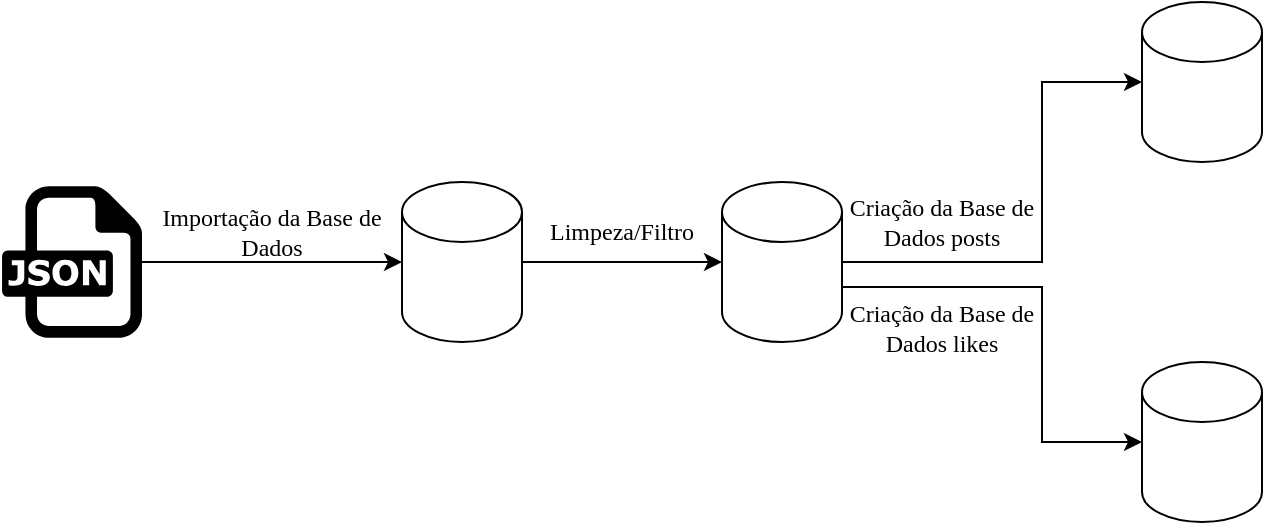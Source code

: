 <mxfile version="24.7.8">
  <diagram name="Página-1" id="k_ndCavd6WrW332zNEvG">
    <mxGraphModel dx="1185" dy="689" grid="1" gridSize="10" guides="1" tooltips="1" connect="1" arrows="1" fold="1" page="1" pageScale="1" pageWidth="827" pageHeight="1169" math="0" shadow="0">
      <root>
        <mxCell id="0" />
        <mxCell id="1" parent="0" />
        <mxCell id="nWFLq_mtjB2sc_mupm8x-5" value="" style="dashed=0;outlineConnect=0;html=1;align=center;labelPosition=center;verticalLabelPosition=bottom;verticalAlign=top;shape=mxgraph.weblogos.json" vertex="1" parent="1">
          <mxGeometry x="80" y="202.1" width="70" height="75.8" as="geometry" />
        </mxCell>
        <mxCell id="nWFLq_mtjB2sc_mupm8x-6" value="&lt;font face=&quot;Times New Roman&quot;&gt;Importação da Base de Dados&lt;/font&gt;" style="text;strokeColor=none;align=center;fillColor=none;html=1;verticalAlign=middle;whiteSpace=wrap;rounded=0;" vertex="1" parent="1">
          <mxGeometry x="150" y="215" width="130" height="20" as="geometry" />
        </mxCell>
        <mxCell id="nWFLq_mtjB2sc_mupm8x-15" value="" style="edgeStyle=orthogonalEdgeStyle;rounded=0;orthogonalLoop=1;jettySize=auto;html=1;" edge="1" parent="1" source="nWFLq_mtjB2sc_mupm8x-8" target="nWFLq_mtjB2sc_mupm8x-14">
          <mxGeometry relative="1" as="geometry" />
        </mxCell>
        <mxCell id="nWFLq_mtjB2sc_mupm8x-8" value="" style="shape=cylinder3;whiteSpace=wrap;html=1;boundedLbl=1;backgroundOutline=1;size=15;" vertex="1" parent="1">
          <mxGeometry x="280" y="200" width="60" height="80" as="geometry" />
        </mxCell>
        <mxCell id="nWFLq_mtjB2sc_mupm8x-10" value="" style="endArrow=classic;html=1;rounded=0;entryX=0;entryY=0.5;entryDx=0;entryDy=0;entryPerimeter=0;" edge="1" parent="1" source="nWFLq_mtjB2sc_mupm8x-5" target="nWFLq_mtjB2sc_mupm8x-8">
          <mxGeometry width="50" height="50" relative="1" as="geometry">
            <mxPoint x="175" y="239.71" as="sourcePoint" />
            <mxPoint x="255" y="239.71" as="targetPoint" />
          </mxGeometry>
        </mxCell>
        <mxCell id="nWFLq_mtjB2sc_mupm8x-14" value="" style="shape=cylinder3;whiteSpace=wrap;html=1;boundedLbl=1;backgroundOutline=1;size=15;" vertex="1" parent="1">
          <mxGeometry x="440" y="200" width="60" height="80" as="geometry" />
        </mxCell>
        <mxCell id="nWFLq_mtjB2sc_mupm8x-19" value="&lt;font face=&quot;Times New Roman&quot;&gt;Limpeza/Filtro&lt;/font&gt;" style="text;strokeColor=none;align=center;fillColor=none;html=1;verticalAlign=middle;whiteSpace=wrap;rounded=0;" vertex="1" parent="1">
          <mxGeometry x="340" y="220" width="100" height="10" as="geometry" />
        </mxCell>
        <mxCell id="nWFLq_mtjB2sc_mupm8x-22" value="" style="shape=cylinder3;whiteSpace=wrap;html=1;boundedLbl=1;backgroundOutline=1;size=15;" vertex="1" parent="1">
          <mxGeometry x="650" y="290" width="60" height="80" as="geometry" />
        </mxCell>
        <mxCell id="nWFLq_mtjB2sc_mupm8x-23" value="" style="shape=cylinder3;whiteSpace=wrap;html=1;boundedLbl=1;backgroundOutline=1;size=15;" vertex="1" parent="1">
          <mxGeometry x="650" y="110" width="60" height="80" as="geometry" />
        </mxCell>
        <mxCell id="nWFLq_mtjB2sc_mupm8x-24" value="" style="edgeStyle=orthogonalEdgeStyle;rounded=0;orthogonalLoop=1;jettySize=auto;html=1;entryX=0;entryY=0.5;entryDx=0;entryDy=0;entryPerimeter=0;exitX=1;exitY=0.5;exitDx=0;exitDy=0;exitPerimeter=0;" edge="1" parent="1" source="nWFLq_mtjB2sc_mupm8x-14" target="nWFLq_mtjB2sc_mupm8x-23">
          <mxGeometry relative="1" as="geometry">
            <mxPoint x="530" y="250" as="sourcePoint" />
            <mxPoint x="600" y="239.71" as="targetPoint" />
            <Array as="points">
              <mxPoint x="600" y="240" />
              <mxPoint x="600" y="150" />
            </Array>
          </mxGeometry>
        </mxCell>
        <mxCell id="nWFLq_mtjB2sc_mupm8x-27" value="" style="edgeStyle=orthogonalEdgeStyle;rounded=0;orthogonalLoop=1;jettySize=auto;html=1;entryX=0;entryY=0.5;entryDx=0;entryDy=0;entryPerimeter=0;exitX=1;exitY=0;exitDx=0;exitDy=52.5;exitPerimeter=0;" edge="1" parent="1" source="nWFLq_mtjB2sc_mupm8x-14" target="nWFLq_mtjB2sc_mupm8x-22">
          <mxGeometry relative="1" as="geometry">
            <mxPoint x="460" y="310" as="sourcePoint" />
            <mxPoint x="560" y="310" as="targetPoint" />
            <Array as="points">
              <mxPoint x="600" y="252" />
              <mxPoint x="600" y="330" />
            </Array>
          </mxGeometry>
        </mxCell>
        <mxCell id="nWFLq_mtjB2sc_mupm8x-28" value="&lt;font face=&quot;Times New Roman&quot;&gt;Criação da Base de Dados posts&lt;/font&gt;" style="text;strokeColor=none;align=center;fillColor=none;html=1;verticalAlign=middle;whiteSpace=wrap;rounded=0;rotation=0;" vertex="1" parent="1">
          <mxGeometry x="500" y="215" width="100" height="10" as="geometry" />
        </mxCell>
        <mxCell id="nWFLq_mtjB2sc_mupm8x-29" value="&lt;font face=&quot;Times New Roman&quot;&gt;Criação da Base de Dados likes&lt;/font&gt;" style="text;strokeColor=none;align=center;fillColor=none;html=1;verticalAlign=middle;whiteSpace=wrap;rounded=0;rotation=0;" vertex="1" parent="1">
          <mxGeometry x="500" y="267.9" width="100" height="10" as="geometry" />
        </mxCell>
      </root>
    </mxGraphModel>
  </diagram>
</mxfile>
